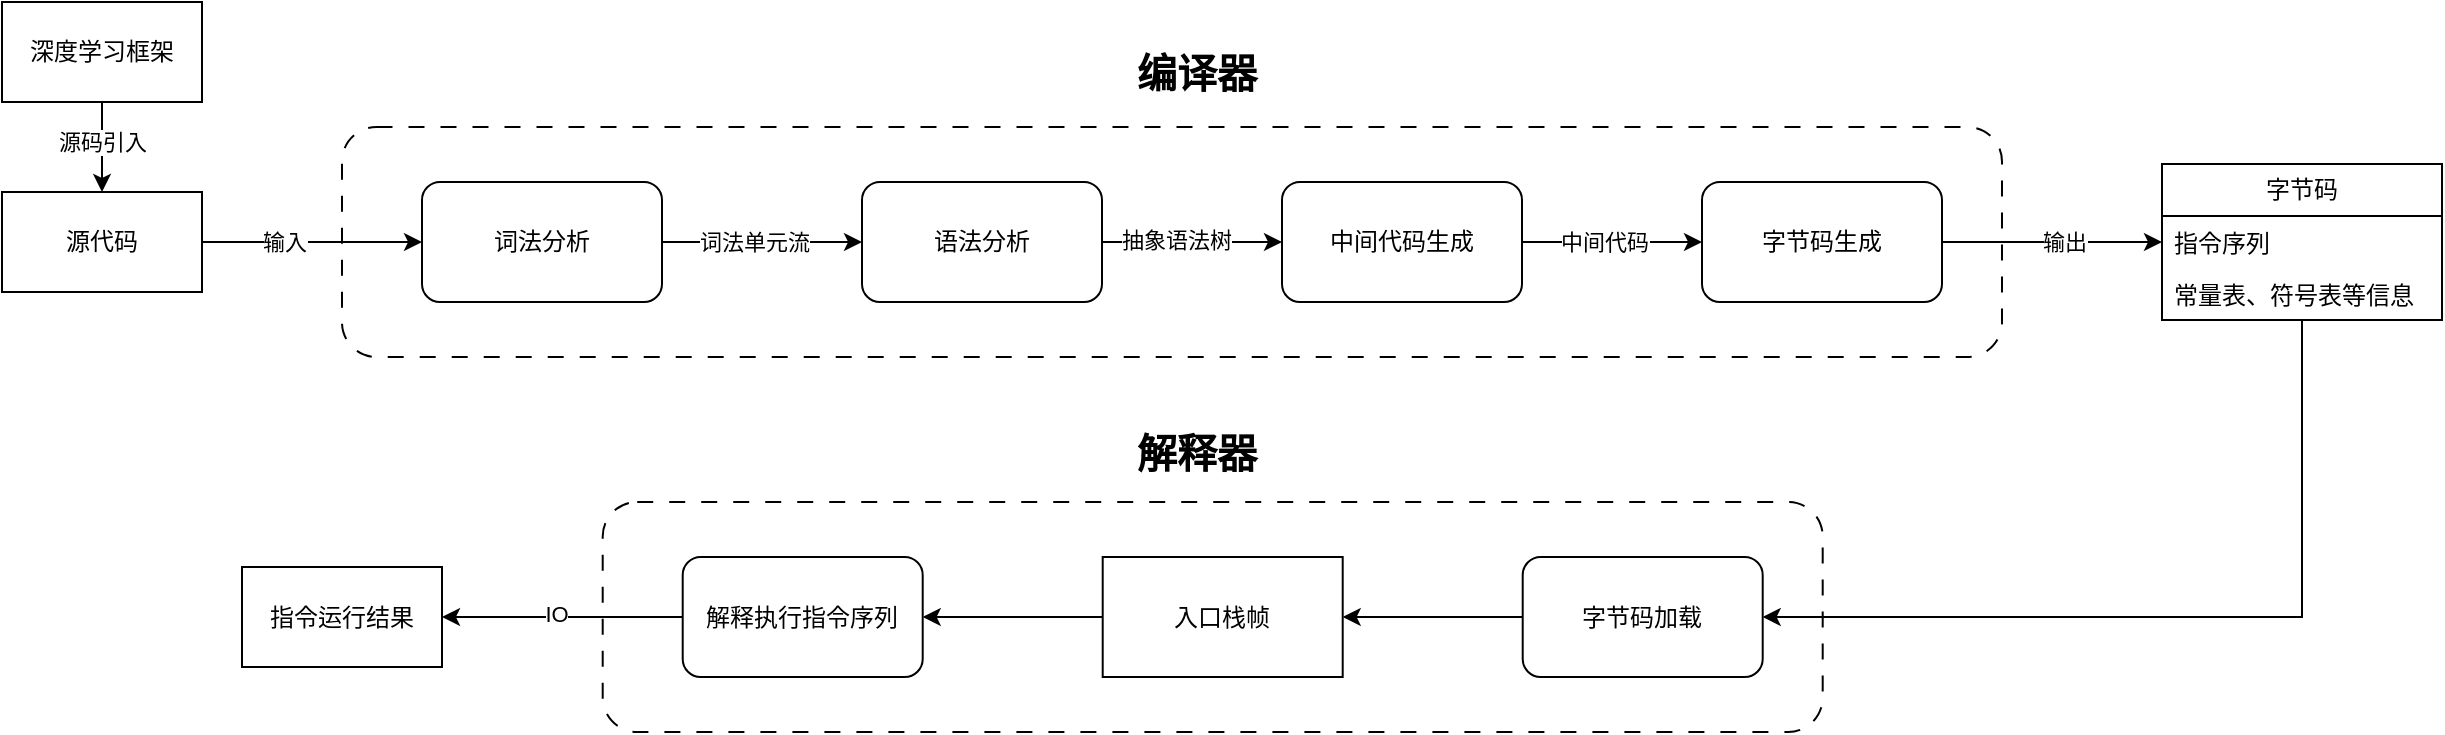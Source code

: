<mxfile version="26.1.1">
  <diagram name="第 1 页" id="0kg1Teoqyd68Y5CByy4c">
    <mxGraphModel dx="1562" dy="917" grid="1" gridSize="10" guides="1" tooltips="1" connect="1" arrows="1" fold="1" page="1" pageScale="1" pageWidth="850" pageHeight="950" math="0" shadow="0">
      <root>
        <mxCell id="0" />
        <mxCell id="1" parent="0" />
        <mxCell id="fP85t2acG6c2cY6Hye93-1" value="" style="rounded=1;whiteSpace=wrap;html=1;dashed=1;dashPattern=8 8;" vertex="1" parent="1">
          <mxGeometry x="210" y="152.5" width="830" height="115" as="geometry" />
        </mxCell>
        <mxCell id="fP85t2acG6c2cY6Hye93-2" style="edgeStyle=orthogonalEdgeStyle;rounded=0;orthogonalLoop=1;jettySize=auto;html=1;exitX=1;exitY=0.5;exitDx=0;exitDy=0;entryX=0;entryY=0.5;entryDx=0;entryDy=0;" edge="1" parent="1" source="fP85t2acG6c2cY6Hye93-4" target="fP85t2acG6c2cY6Hye93-7">
          <mxGeometry relative="1" as="geometry">
            <mxPoint x="300" y="110" as="sourcePoint" />
          </mxGeometry>
        </mxCell>
        <mxCell id="fP85t2acG6c2cY6Hye93-3" value="输入" style="edgeLabel;html=1;align=center;verticalAlign=middle;resizable=0;points=[];" vertex="1" connectable="0" parent="fP85t2acG6c2cY6Hye93-2">
          <mxGeometry x="-0.453" y="-1" relative="1" as="geometry">
            <mxPoint x="11" y="-1" as="offset" />
          </mxGeometry>
        </mxCell>
        <mxCell id="fP85t2acG6c2cY6Hye93-4" value="源代码" style="rounded=0;whiteSpace=wrap;html=1;" vertex="1" parent="1">
          <mxGeometry x="40" y="185" width="100" height="50" as="geometry" />
        </mxCell>
        <mxCell id="fP85t2acG6c2cY6Hye93-5" style="edgeStyle=orthogonalEdgeStyle;rounded=0;orthogonalLoop=1;jettySize=auto;html=1;exitX=1;exitY=0.5;exitDx=0;exitDy=0;entryX=0;entryY=0.5;entryDx=0;entryDy=0;" edge="1" parent="1" source="fP85t2acG6c2cY6Hye93-7" target="fP85t2acG6c2cY6Hye93-10">
          <mxGeometry relative="1" as="geometry" />
        </mxCell>
        <mxCell id="fP85t2acG6c2cY6Hye93-6" value="词法单元流" style="edgeLabel;html=1;align=center;verticalAlign=middle;resizable=0;points=[];" vertex="1" connectable="0" parent="fP85t2acG6c2cY6Hye93-5">
          <mxGeometry x="-0.083" relative="1" as="geometry">
            <mxPoint as="offset" />
          </mxGeometry>
        </mxCell>
        <mxCell id="fP85t2acG6c2cY6Hye93-7" value="词法分析" style="rounded=1;whiteSpace=wrap;html=1;" vertex="1" parent="1">
          <mxGeometry x="250" y="180" width="120" height="60" as="geometry" />
        </mxCell>
        <mxCell id="fP85t2acG6c2cY6Hye93-8" style="edgeStyle=orthogonalEdgeStyle;rounded=0;orthogonalLoop=1;jettySize=auto;html=1;exitX=1;exitY=0.5;exitDx=0;exitDy=0;entryX=0;entryY=0.5;entryDx=0;entryDy=0;" edge="1" parent="1" source="fP85t2acG6c2cY6Hye93-10" target="fP85t2acG6c2cY6Hye93-13">
          <mxGeometry relative="1" as="geometry" />
        </mxCell>
        <mxCell id="fP85t2acG6c2cY6Hye93-9" value="抽象语法树" style="edgeLabel;html=1;align=center;verticalAlign=middle;resizable=0;points=[];" vertex="1" connectable="0" parent="fP85t2acG6c2cY6Hye93-8">
          <mxGeometry x="-0.178" y="1" relative="1" as="geometry">
            <mxPoint as="offset" />
          </mxGeometry>
        </mxCell>
        <mxCell id="fP85t2acG6c2cY6Hye93-10" value="语法分析" style="rounded=1;whiteSpace=wrap;html=1;" vertex="1" parent="1">
          <mxGeometry x="470" y="180" width="120" height="60" as="geometry" />
        </mxCell>
        <mxCell id="fP85t2acG6c2cY6Hye93-11" style="edgeStyle=orthogonalEdgeStyle;rounded=0;orthogonalLoop=1;jettySize=auto;html=1;exitX=1;exitY=0.5;exitDx=0;exitDy=0;entryX=0;entryY=0.5;entryDx=0;entryDy=0;" edge="1" parent="1" source="fP85t2acG6c2cY6Hye93-13" target="fP85t2acG6c2cY6Hye93-16">
          <mxGeometry relative="1" as="geometry" />
        </mxCell>
        <mxCell id="fP85t2acG6c2cY6Hye93-12" value="中间代码" style="edgeLabel;html=1;align=center;verticalAlign=middle;resizable=0;points=[];" vertex="1" connectable="0" parent="fP85t2acG6c2cY6Hye93-11">
          <mxGeometry x="0.031" y="2" relative="1" as="geometry">
            <mxPoint x="-6" y="2" as="offset" />
          </mxGeometry>
        </mxCell>
        <mxCell id="fP85t2acG6c2cY6Hye93-13" value="中间代码生成" style="rounded=1;whiteSpace=wrap;html=1;" vertex="1" parent="1">
          <mxGeometry x="680" y="180" width="120" height="60" as="geometry" />
        </mxCell>
        <mxCell id="fP85t2acG6c2cY6Hye93-14" style="edgeStyle=orthogonalEdgeStyle;rounded=0;orthogonalLoop=1;jettySize=auto;html=1;exitX=1;exitY=0.5;exitDx=0;exitDy=0;" edge="1" parent="1" source="fP85t2acG6c2cY6Hye93-16" target="fP85t2acG6c2cY6Hye93-18">
          <mxGeometry relative="1" as="geometry">
            <mxPoint x="300" y="350" as="sourcePoint" />
            <Array as="points" />
          </mxGeometry>
        </mxCell>
        <mxCell id="fP85t2acG6c2cY6Hye93-15" value="输出" style="edgeLabel;html=1;align=center;verticalAlign=middle;resizable=0;points=[];" vertex="1" connectable="0" parent="fP85t2acG6c2cY6Hye93-14">
          <mxGeometry x="-0.174" y="1" relative="1" as="geometry">
            <mxPoint x="15" y="1" as="offset" />
          </mxGeometry>
        </mxCell>
        <mxCell id="fP85t2acG6c2cY6Hye93-16" value="字节码生成" style="rounded=1;whiteSpace=wrap;html=1;" vertex="1" parent="1">
          <mxGeometry x="890" y="180" width="120" height="60" as="geometry" />
        </mxCell>
        <mxCell id="fP85t2acG6c2cY6Hye93-17" value="编译器" style="text;html=1;align=center;verticalAlign=middle;whiteSpace=wrap;rounded=0;fontStyle=1;fontSize=20;" vertex="1" parent="1">
          <mxGeometry x="595" y="110" width="85" height="30" as="geometry" />
        </mxCell>
        <mxCell id="fP85t2acG6c2cY6Hye93-18" value="字节码" style="swimlane;fontStyle=0;childLayout=stackLayout;horizontal=1;startSize=26;fillColor=none;horizontalStack=0;resizeParent=1;resizeParentMax=0;resizeLast=0;collapsible=1;marginBottom=0;whiteSpace=wrap;html=1;" vertex="1" parent="1">
          <mxGeometry x="1120" y="171" width="140" height="78" as="geometry">
            <mxRectangle x="100" y="540" width="80" height="30" as="alternateBounds" />
          </mxGeometry>
        </mxCell>
        <mxCell id="fP85t2acG6c2cY6Hye93-19" value="指令序列" style="text;strokeColor=none;fillColor=none;align=left;verticalAlign=top;spacingLeft=4;spacingRight=4;overflow=hidden;rotatable=0;points=[[0,0.5],[1,0.5]];portConstraint=eastwest;whiteSpace=wrap;html=1;" vertex="1" parent="fP85t2acG6c2cY6Hye93-18">
          <mxGeometry y="26" width="140" height="26" as="geometry" />
        </mxCell>
        <mxCell id="fP85t2acG6c2cY6Hye93-20" value="常量表、符号表等信息" style="text;strokeColor=none;fillColor=none;align=left;verticalAlign=top;spacingLeft=4;spacingRight=4;overflow=hidden;rotatable=0;points=[[0,0.5],[1,0.5]];portConstraint=eastwest;whiteSpace=wrap;html=1;" vertex="1" parent="fP85t2acG6c2cY6Hye93-18">
          <mxGeometry y="52" width="140" height="26" as="geometry" />
        </mxCell>
        <mxCell id="fP85t2acG6c2cY6Hye93-24" value="" style="rounded=1;whiteSpace=wrap;html=1;dashed=1;dashPattern=8 8;container=0;" vertex="1" parent="1">
          <mxGeometry x="340.35" y="340" width="610" height="115" as="geometry" />
        </mxCell>
        <mxCell id="fP85t2acG6c2cY6Hye93-40" style="edgeStyle=orthogonalEdgeStyle;rounded=0;orthogonalLoop=1;jettySize=auto;html=1;exitX=0;exitY=0.5;exitDx=0;exitDy=0;" edge="1" parent="1" source="fP85t2acG6c2cY6Hye93-29" target="fP85t2acG6c2cY6Hye93-35">
          <mxGeometry relative="1" as="geometry" />
        </mxCell>
        <mxCell id="fP85t2acG6c2cY6Hye93-42" style="edgeStyle=orthogonalEdgeStyle;rounded=0;orthogonalLoop=1;jettySize=auto;html=1;entryX=1;entryY=0.5;entryDx=0;entryDy=0;exitX=0.5;exitY=1;exitDx=0;exitDy=0;" edge="1" parent="1" source="fP85t2acG6c2cY6Hye93-18" target="fP85t2acG6c2cY6Hye93-29">
          <mxGeometry relative="1" as="geometry">
            <mxPoint x="1210" y="310.0" as="sourcePoint" />
            <mxPoint x="1100" y="497.5" as="targetPoint" />
          </mxGeometry>
        </mxCell>
        <mxCell id="fP85t2acG6c2cY6Hye93-29" value="字节码加载" style="rounded=1;whiteSpace=wrap;html=1;" vertex="1" parent="1">
          <mxGeometry x="800.35" y="367.5" width="120" height="60" as="geometry" />
        </mxCell>
        <mxCell id="fP85t2acG6c2cY6Hye93-30" style="edgeStyle=orthogonalEdgeStyle;rounded=0;orthogonalLoop=1;jettySize=auto;html=1;" edge="1" parent="1" source="fP85t2acG6c2cY6Hye93-32" target="fP85t2acG6c2cY6Hye93-36">
          <mxGeometry relative="1" as="geometry" />
        </mxCell>
        <mxCell id="fP85t2acG6c2cY6Hye93-31" value="IO" style="edgeLabel;html=1;align=center;verticalAlign=middle;resizable=0;points=[];" vertex="1" connectable="0" parent="fP85t2acG6c2cY6Hye93-30">
          <mxGeometry x="-0.451" y="-2" relative="1" as="geometry">
            <mxPoint x="-31" as="offset" />
          </mxGeometry>
        </mxCell>
        <mxCell id="fP85t2acG6c2cY6Hye93-32" value="解释执行指令序列" style="rounded=1;whiteSpace=wrap;html=1;" vertex="1" parent="1">
          <mxGeometry x="380.35" y="367.5" width="120" height="60" as="geometry" />
        </mxCell>
        <mxCell id="fP85t2acG6c2cY6Hye93-33" value="解释器" style="text;html=1;align=center;verticalAlign=middle;whiteSpace=wrap;rounded=0;fontStyle=1;fontSize=20;" vertex="1" parent="1">
          <mxGeometry x="595" y="300" width="85" height="30" as="geometry" />
        </mxCell>
        <mxCell id="fP85t2acG6c2cY6Hye93-41" style="edgeStyle=orthogonalEdgeStyle;rounded=0;orthogonalLoop=1;jettySize=auto;html=1;exitX=0;exitY=0.5;exitDx=0;exitDy=0;" edge="1" parent="1" source="fP85t2acG6c2cY6Hye93-35" target="fP85t2acG6c2cY6Hye93-32">
          <mxGeometry relative="1" as="geometry" />
        </mxCell>
        <mxCell id="fP85t2acG6c2cY6Hye93-35" value="入口栈帧" style="rounded=0;whiteSpace=wrap;html=1;" vertex="1" parent="1">
          <mxGeometry x="590.35" y="367.5" width="120" height="60" as="geometry" />
        </mxCell>
        <mxCell id="fP85t2acG6c2cY6Hye93-36" value="指令运行结果" style="rounded=0;whiteSpace=wrap;html=1;" vertex="1" parent="1">
          <mxGeometry x="160" y="372.5" width="100" height="50" as="geometry" />
        </mxCell>
        <mxCell id="fP85t2acG6c2cY6Hye93-45" style="edgeStyle=orthogonalEdgeStyle;rounded=0;orthogonalLoop=1;jettySize=auto;html=1;exitX=0.5;exitY=1;exitDx=0;exitDy=0;entryX=0.5;entryY=0;entryDx=0;entryDy=0;" edge="1" parent="1" source="fP85t2acG6c2cY6Hye93-44" target="fP85t2acG6c2cY6Hye93-4">
          <mxGeometry relative="1" as="geometry" />
        </mxCell>
        <mxCell id="fP85t2acG6c2cY6Hye93-46" value="源码引入" style="edgeLabel;html=1;align=center;verticalAlign=middle;resizable=0;points=[];" vertex="1" connectable="0" parent="fP85t2acG6c2cY6Hye93-45">
          <mxGeometry x="-0.13" relative="1" as="geometry">
            <mxPoint as="offset" />
          </mxGeometry>
        </mxCell>
        <mxCell id="fP85t2acG6c2cY6Hye93-44" value="深度学习框架" style="rounded=0;whiteSpace=wrap;html=1;" vertex="1" parent="1">
          <mxGeometry x="40" y="90" width="100" height="50" as="geometry" />
        </mxCell>
        <mxCell id="fP85t2acG6c2cY6Hye93-47" style="edgeStyle=orthogonalEdgeStyle;rounded=0;orthogonalLoop=1;jettySize=auto;html=1;exitX=0.5;exitY=1;exitDx=0;exitDy=0;" edge="1" parent="1" source="fP85t2acG6c2cY6Hye93-17" target="fP85t2acG6c2cY6Hye93-17">
          <mxGeometry relative="1" as="geometry" />
        </mxCell>
      </root>
    </mxGraphModel>
  </diagram>
</mxfile>
